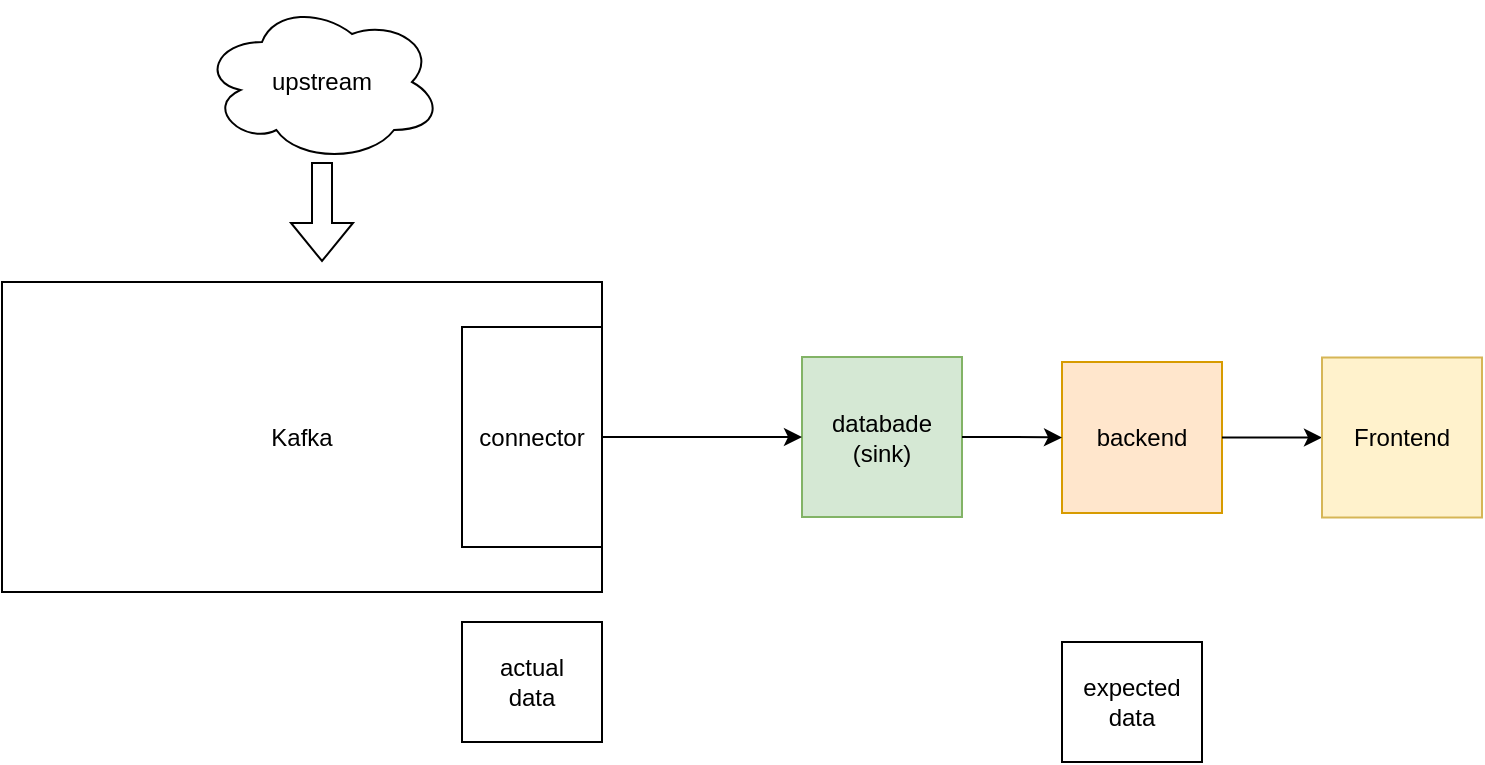 <mxfile version="24.7.17">
  <diagram name="Page-1" id="Z3UErd5cgzWyYMAan5k8">
    <mxGraphModel dx="1376" dy="838" grid="1" gridSize="10" guides="1" tooltips="1" connect="1" arrows="1" fold="1" page="1" pageScale="1" pageWidth="850" pageHeight="1100" math="0" shadow="0">
      <root>
        <mxCell id="0" />
        <mxCell id="1" parent="0" />
        <mxCell id="57H77DHiQ2JOdvfBi6dB-22" value="" style="group" vertex="1" connectable="0" parent="1">
          <mxGeometry x="160" y="20" width="640" height="380" as="geometry" />
        </mxCell>
        <mxCell id="57H77DHiQ2JOdvfBi6dB-9" value="" style="group" vertex="1" connectable="0" parent="57H77DHiQ2JOdvfBi6dB-22">
          <mxGeometry x="150" y="180" width="440" height="115" as="geometry" />
        </mxCell>
        <mxCell id="57H77DHiQ2JOdvfBi6dB-11" value="Kafka" style="rounded=0;whiteSpace=wrap;html=1;" vertex="1" parent="57H77DHiQ2JOdvfBi6dB-9">
          <mxGeometry x="-250" y="-40" width="300" height="155" as="geometry" />
        </mxCell>
        <mxCell id="57H77DHiQ2JOdvfBi6dB-13" value="connector" style="rounded=0;whiteSpace=wrap;html=1;" vertex="1" parent="57H77DHiQ2JOdvfBi6dB-9">
          <mxGeometry x="-20" y="-17.5" width="70" height="110" as="geometry" />
        </mxCell>
        <mxCell id="57H77DHiQ2JOdvfBi6dB-2" value="databade&lt;div&gt;(&lt;span style=&quot;background-color: initial;&quot;&gt;sink&lt;/span&gt;&lt;span style=&quot;background-color: initial;&quot;&gt;)&lt;/span&gt;&lt;/div&gt;" style="rounded=0;whiteSpace=wrap;html=1;fillColor=#d5e8d4;strokeColor=#82b366;" vertex="1" parent="57H77DHiQ2JOdvfBi6dB-9">
          <mxGeometry x="150" y="-2.5" width="80" height="80" as="geometry" />
        </mxCell>
        <mxCell id="57H77DHiQ2JOdvfBi6dB-5" style="edgeStyle=orthogonalEdgeStyle;rounded=0;orthogonalLoop=1;jettySize=auto;html=1;entryX=0;entryY=0.5;entryDx=0;entryDy=0;" edge="1" parent="57H77DHiQ2JOdvfBi6dB-9" source="57H77DHiQ2JOdvfBi6dB-11" target="57H77DHiQ2JOdvfBi6dB-2">
          <mxGeometry relative="1" as="geometry">
            <mxPoint x="160" y="40" as="targetPoint" />
            <mxPoint x="80" y="40" as="sourcePoint" />
          </mxGeometry>
        </mxCell>
        <mxCell id="57H77DHiQ2JOdvfBi6dB-3" value="backend" style="rounded=0;whiteSpace=wrap;html=1;fillColor=#ffe6cc;strokeColor=#d79b00;" vertex="1" parent="57H77DHiQ2JOdvfBi6dB-9">
          <mxGeometry x="280" width="80" height="75.5" as="geometry" />
        </mxCell>
        <mxCell id="57H77DHiQ2JOdvfBi6dB-4" value="" style="edgeStyle=orthogonalEdgeStyle;rounded=0;orthogonalLoop=1;jettySize=auto;html=1;" edge="1" parent="57H77DHiQ2JOdvfBi6dB-9" source="57H77DHiQ2JOdvfBi6dB-2" target="57H77DHiQ2JOdvfBi6dB-3">
          <mxGeometry relative="1" as="geometry" />
        </mxCell>
        <mxCell id="57H77DHiQ2JOdvfBi6dB-7" style="edgeStyle=orthogonalEdgeStyle;rounded=0;orthogonalLoop=1;jettySize=auto;html=1;exitX=1;exitY=0.5;exitDx=0;exitDy=0;entryX=0;entryY=0.5;entryDx=0;entryDy=0;" edge="1" parent="57H77DHiQ2JOdvfBi6dB-22" source="57H77DHiQ2JOdvfBi6dB-3" target="57H77DHiQ2JOdvfBi6dB-6">
          <mxGeometry relative="1" as="geometry" />
        </mxCell>
        <mxCell id="57H77DHiQ2JOdvfBi6dB-6" value="Frontend" style="rounded=0;whiteSpace=wrap;html=1;fillColor=#fff2cc;strokeColor=#d6b656;" vertex="1" parent="57H77DHiQ2JOdvfBi6dB-22">
          <mxGeometry x="560" y="177.75" width="80" height="80" as="geometry" />
        </mxCell>
        <mxCell id="57H77DHiQ2JOdvfBi6dB-18" value="" style="shape=flexArrow;endArrow=classic;html=1;rounded=0;" edge="1" parent="57H77DHiQ2JOdvfBi6dB-22">
          <mxGeometry width="50" height="50" relative="1" as="geometry">
            <mxPoint x="60" y="80" as="sourcePoint" />
            <mxPoint x="60" y="130" as="targetPoint" />
          </mxGeometry>
        </mxCell>
        <mxCell id="57H77DHiQ2JOdvfBi6dB-19" value="upstream" style="ellipse;shape=cloud;whiteSpace=wrap;html=1;" vertex="1" parent="57H77DHiQ2JOdvfBi6dB-22">
          <mxGeometry width="120" height="80" as="geometry" />
        </mxCell>
        <mxCell id="57H77DHiQ2JOdvfBi6dB-20" value="actual&lt;div&gt;data&lt;/div&gt;" style="rounded=0;whiteSpace=wrap;html=1;" vertex="1" parent="57H77DHiQ2JOdvfBi6dB-22">
          <mxGeometry x="130" y="310" width="70" height="60" as="geometry" />
        </mxCell>
        <mxCell id="57H77DHiQ2JOdvfBi6dB-21" value="expected&lt;div&gt;data&lt;/div&gt;" style="rounded=0;whiteSpace=wrap;html=1;" vertex="1" parent="57H77DHiQ2JOdvfBi6dB-22">
          <mxGeometry x="430" y="320" width="70" height="60" as="geometry" />
        </mxCell>
      </root>
    </mxGraphModel>
  </diagram>
</mxfile>
